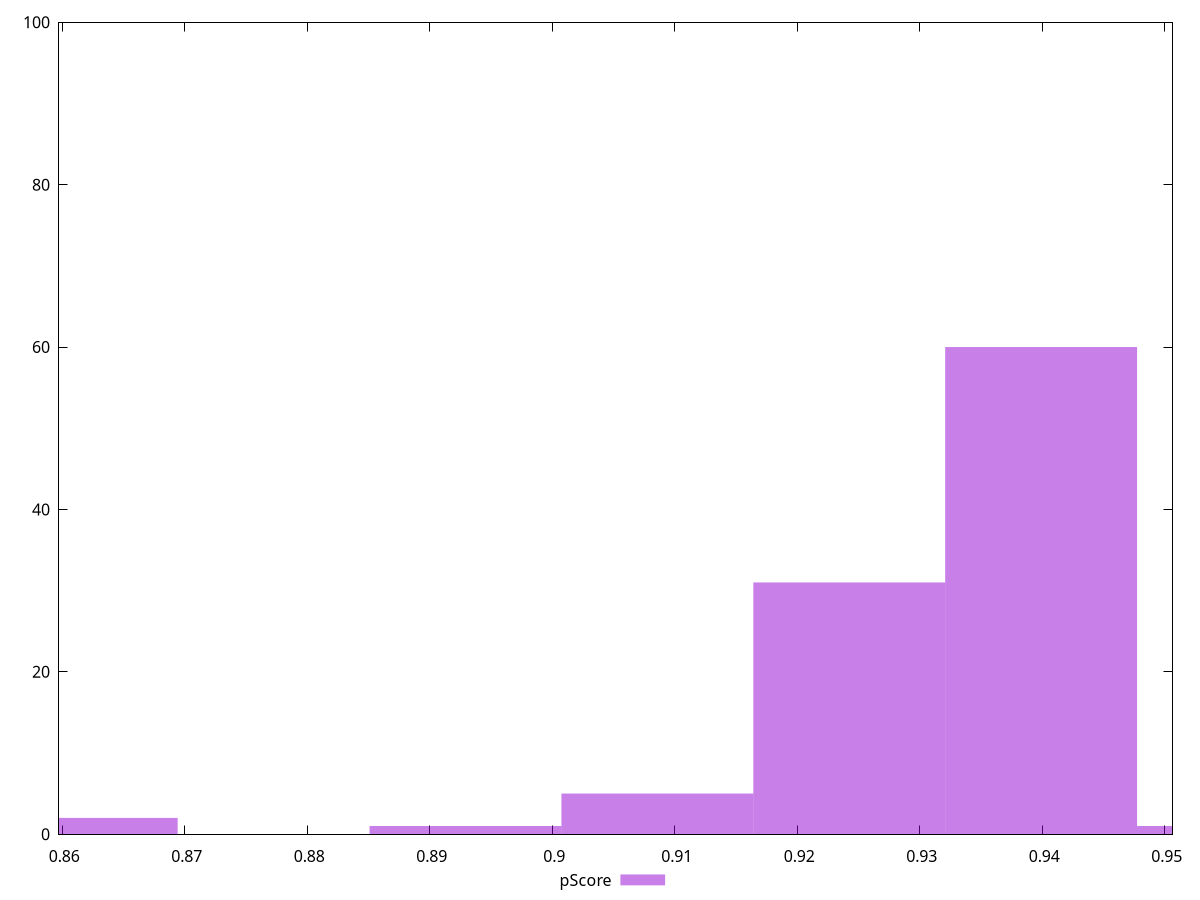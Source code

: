 reset

$pScore <<EOF
0.9399160998193705 60
0.9242508314890476 31
0.892920294828402 1
0.9085855631587249 5
0.8615897581677563 2
0.9555813681496933 1
EOF

set key outside below
set boxwidth 0.01566526833032284
set xrange [0.8597347878819461:0.9506412147781509]
set yrange [0:100]
set trange [0:100]
set style fill transparent solid 0.5 noborder
set terminal svg size 640, 490 enhanced background rgb 'white'
set output "reprap/bootup-time/samples/pages+cached+noexternal/pScore/histogram.svg"

plot $pScore title "pScore" with boxes

reset
